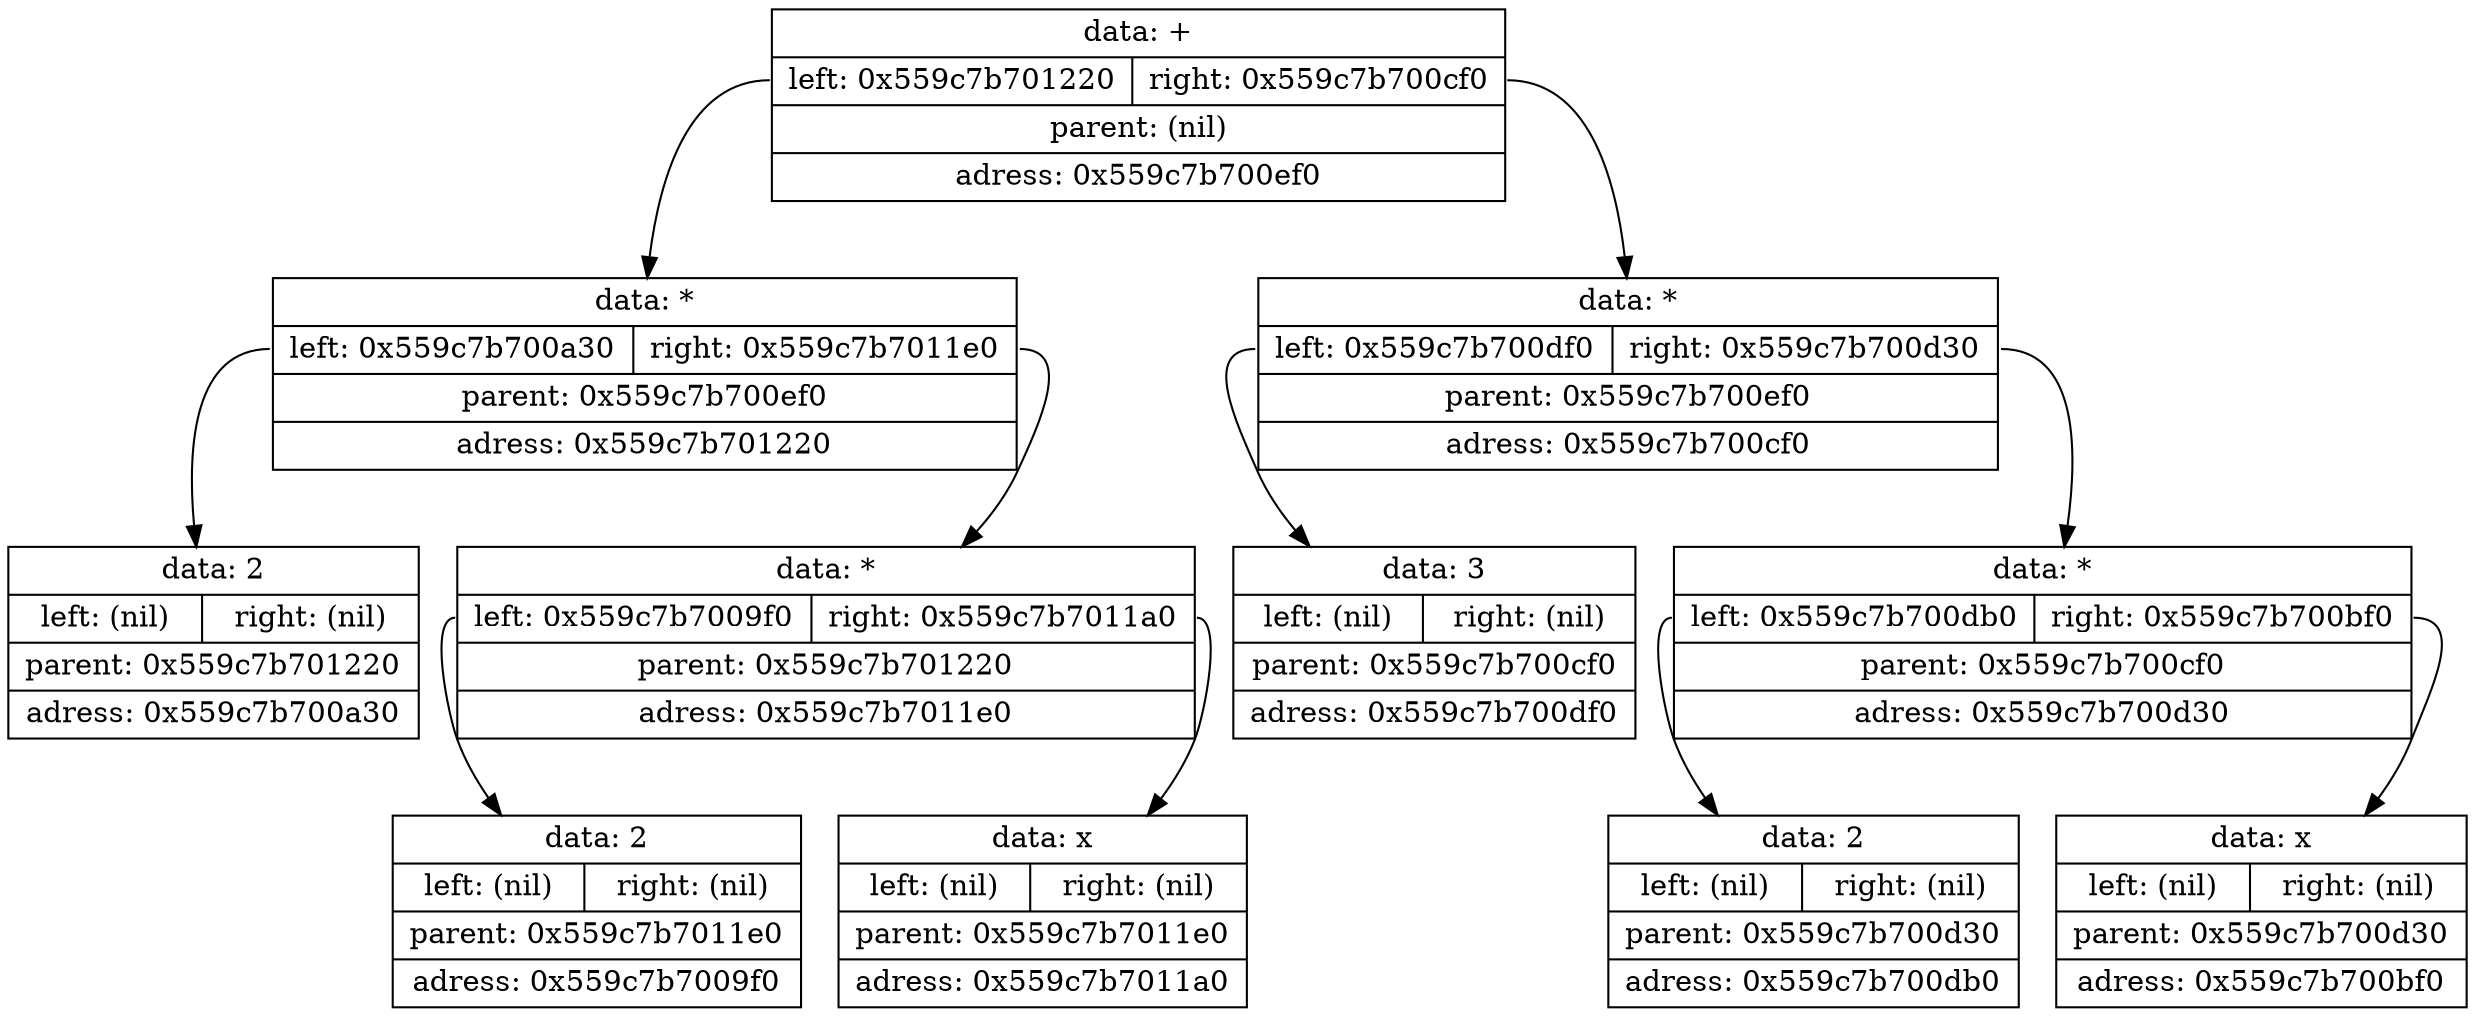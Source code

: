 digraph dump
{
	node0x559c7b700ef0 [shape = "record", label = "{<f1>data: +|{<f2>left: 0x559c7b701220|<f3>right: 0x559c7b700cf0}|<f4>parent: (nil)|<f5>adress: 0x559c7b700ef0}"];
	node0x559c7b701220 [shape = "record", label = "{<f1>data: *|{<f2>left: 0x559c7b700a30|<f3>right: 0x559c7b7011e0}|<f4>parent: 0x559c7b700ef0|<f5>adress: 0x559c7b701220}"];
	node0x559c7b700a30 [shape = "record", label = "{<f1>data: 2|{<f2>left: (nil)|<f3>right: (nil)}|<f4>parent: 0x559c7b701220|<f5>adress: 0x559c7b700a30}"];
	node0x559c7b701220:f2 -> node0x559c7b700a30
	node0x559c7b7011e0 [shape = "record", label = "{<f1>data: *|{<f2>left: 0x559c7b7009f0|<f3>right: 0x559c7b7011a0}|<f4>parent: 0x559c7b701220|<f5>adress: 0x559c7b7011e0}"];
	node0x559c7b7009f0 [shape = "record", label = "{<f1>data: 2|{<f2>left: (nil)|<f3>right: (nil)}|<f4>parent: 0x559c7b7011e0|<f5>adress: 0x559c7b7009f0}"];
	node0x559c7b7011e0:f2 -> node0x559c7b7009f0
	node0x559c7b7011a0 [shape = "record", label = "{<f1>data: x|{<f2>left: (nil)|<f3>right: (nil)}|<f4>parent: 0x559c7b7011e0|<f5>adress: 0x559c7b7011a0}"];
	node0x559c7b7011e0:f3 -> node0x559c7b7011a0
	node0x559c7b701220:f3 -> node0x559c7b7011e0
	node0x559c7b700ef0:f2 -> node0x559c7b701220
	node0x559c7b700cf0 [shape = "record", label = "{<f1>data: *|{<f2>left: 0x559c7b700df0|<f3>right: 0x559c7b700d30}|<f4>parent: 0x559c7b700ef0|<f5>adress: 0x559c7b700cf0}"];
	node0x559c7b700df0 [shape = "record", label = "{<f1>data: 3|{<f2>left: (nil)|<f3>right: (nil)}|<f4>parent: 0x559c7b700cf0|<f5>adress: 0x559c7b700df0}"];
	node0x559c7b700cf0:f2 -> node0x559c7b700df0
	node0x559c7b700d30 [shape = "record", label = "{<f1>data: *|{<f2>left: 0x559c7b700db0|<f3>right: 0x559c7b700bf0}|<f4>parent: 0x559c7b700cf0|<f5>adress: 0x559c7b700d30}"];
	node0x559c7b700db0 [shape = "record", label = "{<f1>data: 2|{<f2>left: (nil)|<f3>right: (nil)}|<f4>parent: 0x559c7b700d30|<f5>adress: 0x559c7b700db0}"];
	node0x559c7b700d30:f2 -> node0x559c7b700db0
	node0x559c7b700bf0 [shape = "record", label = "{<f1>data: x|{<f2>left: (nil)|<f3>right: (nil)}|<f4>parent: 0x559c7b700d30|<f5>adress: 0x559c7b700bf0}"];
	node0x559c7b700d30:f3 -> node0x559c7b700bf0
	node0x559c7b700cf0:f3 -> node0x559c7b700d30
	node0x559c7b700ef0:f3 -> node0x559c7b700cf0

}
